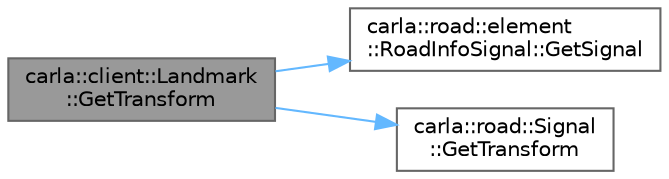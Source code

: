 digraph "carla::client::Landmark::GetTransform"
{
 // INTERACTIVE_SVG=YES
 // LATEX_PDF_SIZE
  bgcolor="transparent";
  edge [fontname=Helvetica,fontsize=10,labelfontname=Helvetica,labelfontsize=10];
  node [fontname=Helvetica,fontsize=10,shape=box,height=0.2,width=0.4];
  rankdir="LR";
  Node1 [id="Node000001",label="carla::client::Landmark\l::GetTransform",height=0.2,width=0.4,color="gray40", fillcolor="grey60", style="filled", fontcolor="black",tooltip=" "];
  Node1 -> Node2 [id="edge1_Node000001_Node000002",color="steelblue1",style="solid",tooltip=" "];
  Node2 [id="Node000002",label="carla::road::element\l::RoadInfoSignal::GetSignal",height=0.2,width=0.4,color="grey40", fillcolor="white", style="filled",URL="$d5/d51/classcarla_1_1road_1_1element_1_1RoadInfoSignal.html#aec40ab72bf58d9a7ae56fe1a3a690756",tooltip=" "];
  Node1 -> Node3 [id="edge2_Node000001_Node000003",color="steelblue1",style="solid",tooltip=" "];
  Node3 [id="Node000003",label="carla::road::Signal\l::GetTransform",height=0.2,width=0.4,color="grey40", fillcolor="white", style="filled",URL="$da/da8/classcarla_1_1road_1_1Signal.html#a0ffeb7cf50f3c1d3cc4685905b136727",tooltip=" "];
}
